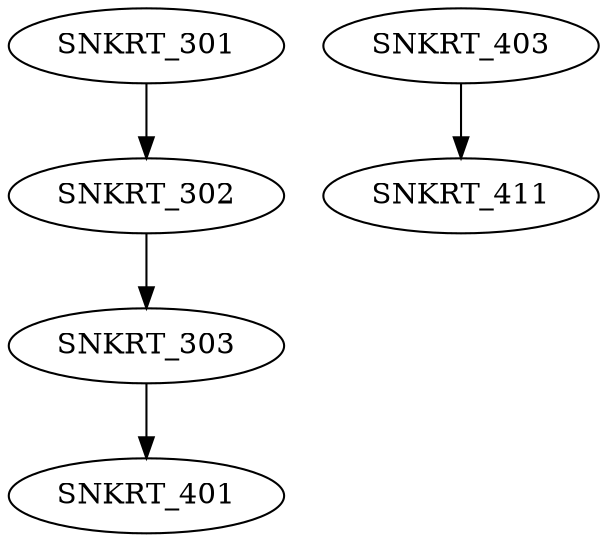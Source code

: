 digraph G {
    edge [color=black];
    SNKRT_301 -> SNKRT_302;
    edge [color=black];
    SNKRT_302 -> SNKRT_303;
    edge [color=black];
    SNKRT_303 -> SNKRT_401;
    edge [color=black];
    SNKRT_403 -> SNKRT_411;
}
